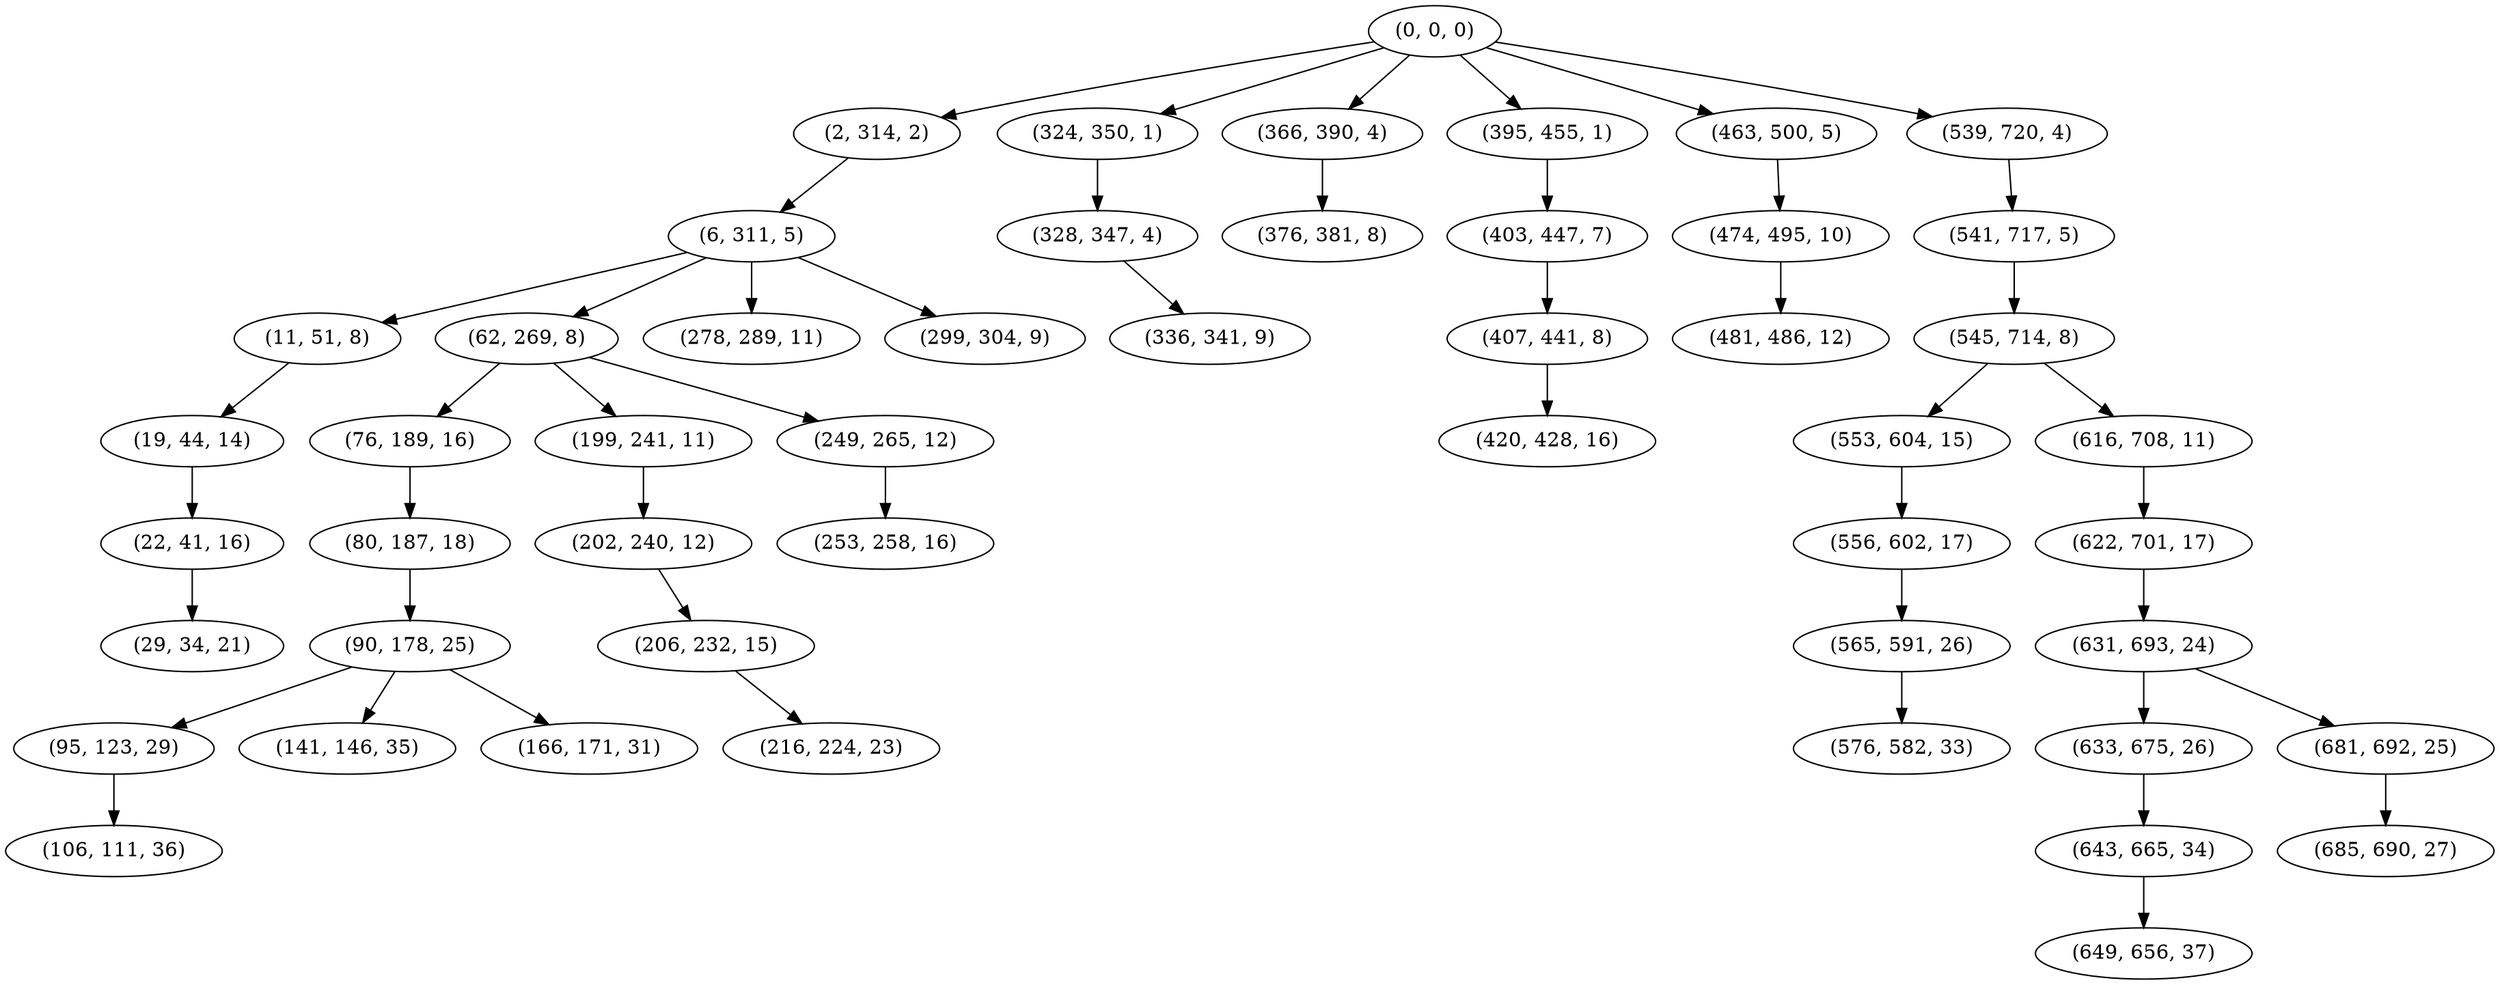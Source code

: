 digraph tree {
    "(0, 0, 0)";
    "(2, 314, 2)";
    "(6, 311, 5)";
    "(11, 51, 8)";
    "(19, 44, 14)";
    "(22, 41, 16)";
    "(29, 34, 21)";
    "(62, 269, 8)";
    "(76, 189, 16)";
    "(80, 187, 18)";
    "(90, 178, 25)";
    "(95, 123, 29)";
    "(106, 111, 36)";
    "(141, 146, 35)";
    "(166, 171, 31)";
    "(199, 241, 11)";
    "(202, 240, 12)";
    "(206, 232, 15)";
    "(216, 224, 23)";
    "(249, 265, 12)";
    "(253, 258, 16)";
    "(278, 289, 11)";
    "(299, 304, 9)";
    "(324, 350, 1)";
    "(328, 347, 4)";
    "(336, 341, 9)";
    "(366, 390, 4)";
    "(376, 381, 8)";
    "(395, 455, 1)";
    "(403, 447, 7)";
    "(407, 441, 8)";
    "(420, 428, 16)";
    "(463, 500, 5)";
    "(474, 495, 10)";
    "(481, 486, 12)";
    "(539, 720, 4)";
    "(541, 717, 5)";
    "(545, 714, 8)";
    "(553, 604, 15)";
    "(556, 602, 17)";
    "(565, 591, 26)";
    "(576, 582, 33)";
    "(616, 708, 11)";
    "(622, 701, 17)";
    "(631, 693, 24)";
    "(633, 675, 26)";
    "(643, 665, 34)";
    "(649, 656, 37)";
    "(681, 692, 25)";
    "(685, 690, 27)";
    "(0, 0, 0)" -> "(2, 314, 2)";
    "(0, 0, 0)" -> "(324, 350, 1)";
    "(0, 0, 0)" -> "(366, 390, 4)";
    "(0, 0, 0)" -> "(395, 455, 1)";
    "(0, 0, 0)" -> "(463, 500, 5)";
    "(0, 0, 0)" -> "(539, 720, 4)";
    "(2, 314, 2)" -> "(6, 311, 5)";
    "(6, 311, 5)" -> "(11, 51, 8)";
    "(6, 311, 5)" -> "(62, 269, 8)";
    "(6, 311, 5)" -> "(278, 289, 11)";
    "(6, 311, 5)" -> "(299, 304, 9)";
    "(11, 51, 8)" -> "(19, 44, 14)";
    "(19, 44, 14)" -> "(22, 41, 16)";
    "(22, 41, 16)" -> "(29, 34, 21)";
    "(62, 269, 8)" -> "(76, 189, 16)";
    "(62, 269, 8)" -> "(199, 241, 11)";
    "(62, 269, 8)" -> "(249, 265, 12)";
    "(76, 189, 16)" -> "(80, 187, 18)";
    "(80, 187, 18)" -> "(90, 178, 25)";
    "(90, 178, 25)" -> "(95, 123, 29)";
    "(90, 178, 25)" -> "(141, 146, 35)";
    "(90, 178, 25)" -> "(166, 171, 31)";
    "(95, 123, 29)" -> "(106, 111, 36)";
    "(199, 241, 11)" -> "(202, 240, 12)";
    "(202, 240, 12)" -> "(206, 232, 15)";
    "(206, 232, 15)" -> "(216, 224, 23)";
    "(249, 265, 12)" -> "(253, 258, 16)";
    "(324, 350, 1)" -> "(328, 347, 4)";
    "(328, 347, 4)" -> "(336, 341, 9)";
    "(366, 390, 4)" -> "(376, 381, 8)";
    "(395, 455, 1)" -> "(403, 447, 7)";
    "(403, 447, 7)" -> "(407, 441, 8)";
    "(407, 441, 8)" -> "(420, 428, 16)";
    "(463, 500, 5)" -> "(474, 495, 10)";
    "(474, 495, 10)" -> "(481, 486, 12)";
    "(539, 720, 4)" -> "(541, 717, 5)";
    "(541, 717, 5)" -> "(545, 714, 8)";
    "(545, 714, 8)" -> "(553, 604, 15)";
    "(545, 714, 8)" -> "(616, 708, 11)";
    "(553, 604, 15)" -> "(556, 602, 17)";
    "(556, 602, 17)" -> "(565, 591, 26)";
    "(565, 591, 26)" -> "(576, 582, 33)";
    "(616, 708, 11)" -> "(622, 701, 17)";
    "(622, 701, 17)" -> "(631, 693, 24)";
    "(631, 693, 24)" -> "(633, 675, 26)";
    "(631, 693, 24)" -> "(681, 692, 25)";
    "(633, 675, 26)" -> "(643, 665, 34)";
    "(643, 665, 34)" -> "(649, 656, 37)";
    "(681, 692, 25)" -> "(685, 690, 27)";
}
